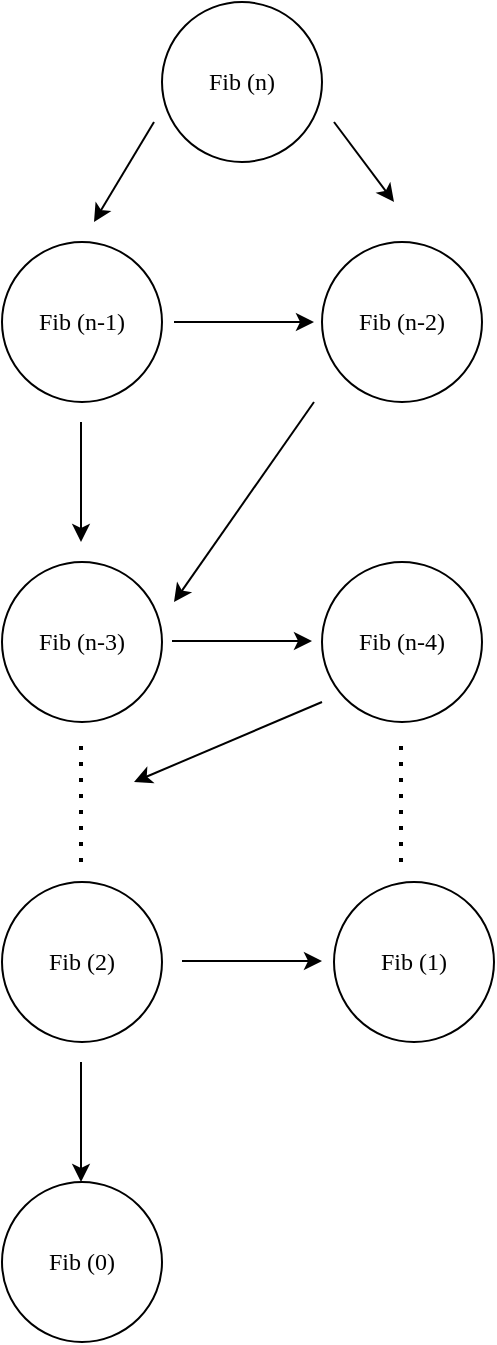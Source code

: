 <mxfile version="14.7.8" type="github">
  <diagram id="z8PvWHxGnftX8m6pFPrI" name="Page-1">
    <mxGraphModel dx="860" dy="524" grid="1" gridSize="10" guides="1" tooltips="1" connect="1" arrows="1" fold="1" page="1" pageScale="1" pageWidth="827" pageHeight="1169" math="0" shadow="0">
      <root>
        <mxCell id="0" />
        <mxCell id="1" parent="0" />
        <mxCell id="gXL1UtWkqfJ8GKwK5xiI-1" value="&lt;font face=&quot;Times New Roman&quot;&gt;Fib (n)&lt;/font&gt;" style="ellipse;whiteSpace=wrap;html=1;aspect=fixed;" vertex="1" parent="1">
          <mxGeometry x="374" y="40" width="80" height="80" as="geometry" />
        </mxCell>
        <mxCell id="gXL1UtWkqfJ8GKwK5xiI-2" value="&lt;span style=&quot;font-family: &amp;#34;times new roman&amp;#34;&quot;&gt;Fib (n-1)&lt;/span&gt;" style="ellipse;whiteSpace=wrap;html=1;aspect=fixed;" vertex="1" parent="1">
          <mxGeometry x="294" y="160" width="80" height="80" as="geometry" />
        </mxCell>
        <mxCell id="gXL1UtWkqfJ8GKwK5xiI-3" value="&lt;span style=&quot;font-family: &amp;#34;times new roman&amp;#34;&quot;&gt;Fib (n-2)&lt;/span&gt;" style="ellipse;whiteSpace=wrap;html=1;aspect=fixed;" vertex="1" parent="1">
          <mxGeometry x="454" y="160" width="80" height="80" as="geometry" />
        </mxCell>
        <mxCell id="gXL1UtWkqfJ8GKwK5xiI-4" value="&lt;span style=&quot;font-family: &amp;#34;times new roman&amp;#34;&quot;&gt;Fib (2)&lt;/span&gt;" style="ellipse;whiteSpace=wrap;html=1;aspect=fixed;" vertex="1" parent="1">
          <mxGeometry x="294" y="480" width="80" height="80" as="geometry" />
        </mxCell>
        <mxCell id="gXL1UtWkqfJ8GKwK5xiI-5" value="&lt;span style=&quot;font-family: &amp;#34;times new roman&amp;#34;&quot;&gt;Fib (n-4)&lt;/span&gt;" style="ellipse;whiteSpace=wrap;html=1;aspect=fixed;" vertex="1" parent="1">
          <mxGeometry x="454" y="320" width="80" height="80" as="geometry" />
        </mxCell>
        <mxCell id="gXL1UtWkqfJ8GKwK5xiI-6" value="&lt;span style=&quot;font-family: &amp;#34;times new roman&amp;#34;&quot;&gt;Fib (n-3)&lt;/span&gt;" style="ellipse;whiteSpace=wrap;html=1;aspect=fixed;" vertex="1" parent="1">
          <mxGeometry x="294" y="320" width="80" height="80" as="geometry" />
        </mxCell>
        <mxCell id="gXL1UtWkqfJ8GKwK5xiI-7" value="&lt;span style=&quot;font-family: &amp;#34;times new roman&amp;#34;&quot;&gt;Fib (1)&lt;/span&gt;" style="ellipse;whiteSpace=wrap;html=1;aspect=fixed;" vertex="1" parent="1">
          <mxGeometry x="460" y="480" width="80" height="80" as="geometry" />
        </mxCell>
        <mxCell id="gXL1UtWkqfJ8GKwK5xiI-8" value="&lt;span style=&quot;font-family: &amp;#34;times new roman&amp;#34;&quot;&gt;Fib (0)&lt;/span&gt;" style="ellipse;whiteSpace=wrap;html=1;aspect=fixed;" vertex="1" parent="1">
          <mxGeometry x="294" y="630" width="80" height="80" as="geometry" />
        </mxCell>
        <mxCell id="gXL1UtWkqfJ8GKwK5xiI-9" value="" style="endArrow=classic;html=1;" edge="1" parent="1">
          <mxGeometry width="50" height="50" relative="1" as="geometry">
            <mxPoint x="370" y="100" as="sourcePoint" />
            <mxPoint x="340" y="150" as="targetPoint" />
          </mxGeometry>
        </mxCell>
        <mxCell id="gXL1UtWkqfJ8GKwK5xiI-10" value="" style="endArrow=classic;html=1;" edge="1" parent="1">
          <mxGeometry width="50" height="50" relative="1" as="geometry">
            <mxPoint x="450" y="240" as="sourcePoint" />
            <mxPoint x="380" y="340" as="targetPoint" />
          </mxGeometry>
        </mxCell>
        <mxCell id="gXL1UtWkqfJ8GKwK5xiI-11" value="" style="endArrow=classic;html=1;" edge="1" parent="1">
          <mxGeometry width="50" height="50" relative="1" as="geometry">
            <mxPoint x="460" y="100" as="sourcePoint" />
            <mxPoint x="490" y="140" as="targetPoint" />
          </mxGeometry>
        </mxCell>
        <mxCell id="gXL1UtWkqfJ8GKwK5xiI-12" value="" style="endArrow=classic;html=1;" edge="1" parent="1">
          <mxGeometry width="50" height="50" relative="1" as="geometry">
            <mxPoint x="380" y="200" as="sourcePoint" />
            <mxPoint x="450" y="200" as="targetPoint" />
          </mxGeometry>
        </mxCell>
        <mxCell id="gXL1UtWkqfJ8GKwK5xiI-13" value="" style="endArrow=classic;html=1;" edge="1" parent="1">
          <mxGeometry width="50" height="50" relative="1" as="geometry">
            <mxPoint x="333.5" y="250" as="sourcePoint" />
            <mxPoint x="333.5" y="310" as="targetPoint" />
          </mxGeometry>
        </mxCell>
        <mxCell id="gXL1UtWkqfJ8GKwK5xiI-14" value="" style="endArrow=classic;html=1;" edge="1" parent="1">
          <mxGeometry width="50" height="50" relative="1" as="geometry">
            <mxPoint x="384" y="519.5" as="sourcePoint" />
            <mxPoint x="454" y="519.5" as="targetPoint" />
          </mxGeometry>
        </mxCell>
        <mxCell id="gXL1UtWkqfJ8GKwK5xiI-15" value="" style="endArrow=classic;html=1;" edge="1" parent="1">
          <mxGeometry width="50" height="50" relative="1" as="geometry">
            <mxPoint x="333.5" y="570" as="sourcePoint" />
            <mxPoint x="333.5" y="630" as="targetPoint" />
          </mxGeometry>
        </mxCell>
        <mxCell id="gXL1UtWkqfJ8GKwK5xiI-16" value="" style="endArrow=classic;html=1;" edge="1" parent="1">
          <mxGeometry width="50" height="50" relative="1" as="geometry">
            <mxPoint x="379" y="359.5" as="sourcePoint" />
            <mxPoint x="449" y="359.5" as="targetPoint" />
          </mxGeometry>
        </mxCell>
        <mxCell id="gXL1UtWkqfJ8GKwK5xiI-17" value="" style="endArrow=none;dashed=1;html=1;dashPattern=1 3;strokeWidth=2;" edge="1" parent="1">
          <mxGeometry width="50" height="50" relative="1" as="geometry">
            <mxPoint x="333.5" y="470" as="sourcePoint" />
            <mxPoint x="333.5" y="410" as="targetPoint" />
          </mxGeometry>
        </mxCell>
        <mxCell id="gXL1UtWkqfJ8GKwK5xiI-18" value="" style="endArrow=none;dashed=1;html=1;dashPattern=1 3;strokeWidth=2;" edge="1" parent="1">
          <mxGeometry width="50" height="50" relative="1" as="geometry">
            <mxPoint x="493.5" y="470" as="sourcePoint" />
            <mxPoint x="493.5" y="410" as="targetPoint" />
          </mxGeometry>
        </mxCell>
        <mxCell id="gXL1UtWkqfJ8GKwK5xiI-19" value="" style="endArrow=classic;html=1;" edge="1" parent="1">
          <mxGeometry width="50" height="50" relative="1" as="geometry">
            <mxPoint x="454" y="390" as="sourcePoint" />
            <mxPoint x="360" y="430" as="targetPoint" />
          </mxGeometry>
        </mxCell>
      </root>
    </mxGraphModel>
  </diagram>
</mxfile>
